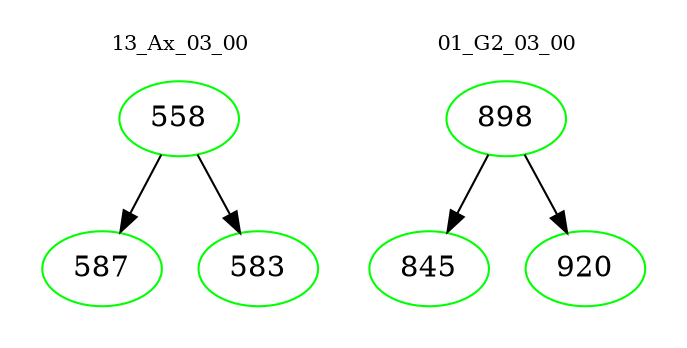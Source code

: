 digraph{
subgraph cluster_0 {
color = white
label = "13_Ax_03_00";
fontsize=10;
T0_558 [label="558", color="green"]
T0_558 -> T0_587 [color="black"]
T0_587 [label="587", color="green"]
T0_558 -> T0_583 [color="black"]
T0_583 [label="583", color="green"]
}
subgraph cluster_1 {
color = white
label = "01_G2_03_00";
fontsize=10;
T1_898 [label="898", color="green"]
T1_898 -> T1_845 [color="black"]
T1_845 [label="845", color="green"]
T1_898 -> T1_920 [color="black"]
T1_920 [label="920", color="green"]
}
}
